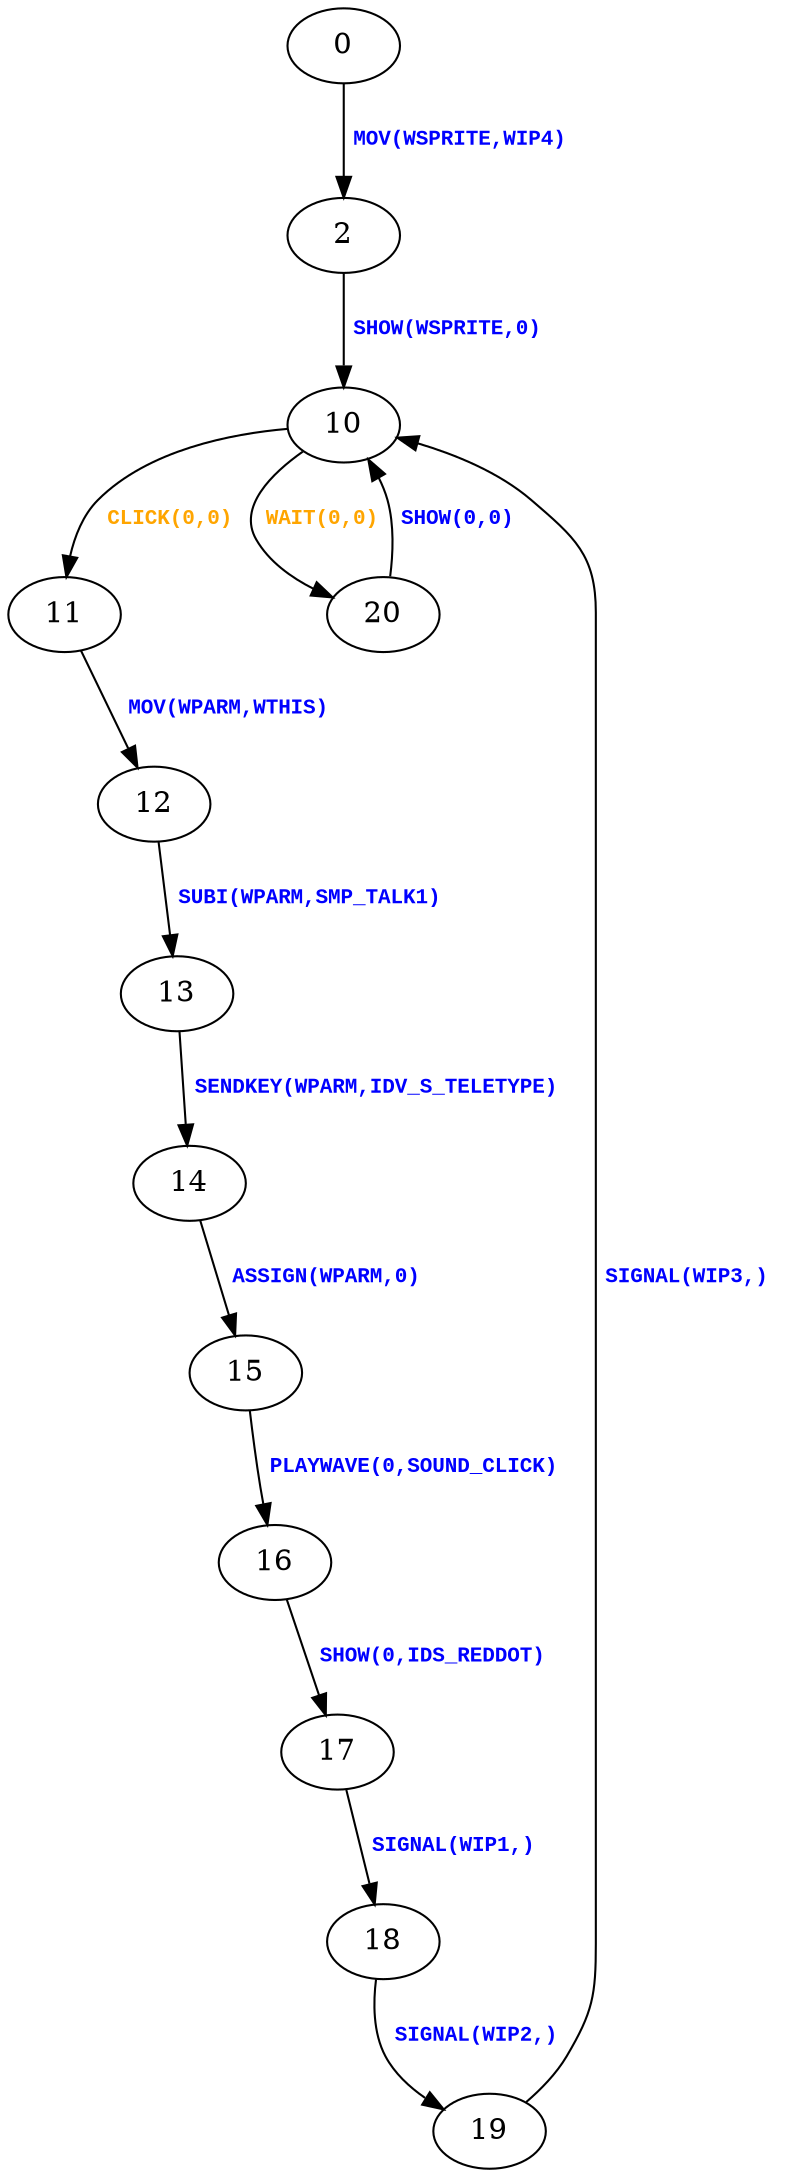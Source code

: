 digraph {
 node [shape=oval];
"0" -> "2"[fontcolor=blue, label=< <table border="0"><tr><td><font face="Courier New" point-size="10"><b>MOV(WSPRITE,WIP4)<br align="left"/></b></font></td></tr>
</table>>];
"10" -> "11"[fontcolor=orange, label=< <table border="0"><tr><td><font face="Courier New" point-size="10"><b>CLICK(0,0)<br align="left"/></b></font></td></tr>
</table>>];
"10" -> "20"[fontcolor=orange, label=< <table border="0"><tr><td><font face="Courier New" point-size="10"><b>WAIT(0,0)<br align="left"/></b></font></td></tr>
</table>>];
"11" -> "12"[fontcolor=blue, label=< <table border="0"><tr><td><font face="Courier New" point-size="10"><b>MOV(WPARM,WTHIS)<br align="left"/></b></font></td></tr>
</table>>];
"12" -> "13"[fontcolor=blue, label=< <table border="0"><tr><td><font face="Courier New" point-size="10"><b>SUBI(WPARM,SMP_TALK1)<br align="left"/></b></font></td></tr>
</table>>];
"13" -> "14"[fontcolor=blue, label=< <table border="0"><tr><td><font face="Courier New" point-size="10"><b>SENDKEY(WPARM,IDV_S_TELETYPE)<br align="left"/></b></font></td></tr>
</table>>];
"14" -> "15"[fontcolor=blue, label=< <table border="0"><tr><td><font face="Courier New" point-size="10"><b>ASSIGN(WPARM,0)<br align="left"/></b></font></td></tr>
</table>>];
"15" -> "16"[fontcolor=blue, label=< <table border="0"><tr><td><font face="Courier New" point-size="10"><b>PLAYWAVE(0,SOUND_CLICK)<br align="left"/></b></font></td></tr>
</table>>];
"16" -> "17"[fontcolor=blue, label=< <table border="0"><tr><td><font face="Courier New" point-size="10"><b>SHOW(0,IDS_REDDOT)<br align="left"/></b></font></td></tr>
</table>>];
"17" -> "18"[fontcolor=blue, label=< <table border="0"><tr><td><font face="Courier New" point-size="10"><b>SIGNAL(WIP1,)<br align="left"/></b></font></td></tr>
</table>>];
"18" -> "19"[fontcolor=blue, label=< <table border="0"><tr><td><font face="Courier New" point-size="10"><b>SIGNAL(WIP2,)<br align="left"/></b></font></td></tr>
</table>>];
"19" -> "10"[fontcolor=blue, label=< <table border="0"><tr><td><font face="Courier New" point-size="10"><b>SIGNAL(WIP3,)<br align="left"/></b></font></td></tr>
</table>>];
"2" -> "10"[fontcolor=blue, label=< <table border="0"><tr><td><font face="Courier New" point-size="10"><b>SHOW(WSPRITE,0)<br align="left"/></b></font></td></tr>
</table>>];
"20" -> "10"[fontcolor=blue, label=< <table border="0"><tr><td><font face="Courier New" point-size="10"><b>SHOW(0,0)<br align="left"/></b></font></td></tr>
</table>>];
}
